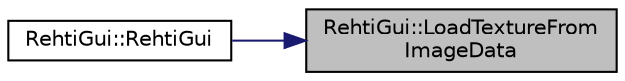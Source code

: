 digraph "RehtiGui::LoadTextureFromImageData"
{
 // LATEX_PDF_SIZE
  edge [fontname="Helvetica",fontsize="10",labelfontname="Helvetica",labelfontsize="10"];
  node [fontname="Helvetica",fontsize="10",shape=record];
  rankdir="RL";
  Node1 [label="RehtiGui::LoadTextureFrom\lImageData",height=0.2,width=0.4,color="black", fillcolor="grey75", style="filled", fontcolor="black",tooltip="Load texture from ImageData and save it to member map guiIconsM with key id."];
  Node1 -> Node2 [dir="back",color="midnightblue",fontsize="10",style="solid",fontname="Helvetica"];
  Node2 [label="RehtiGui::RehtiGui",height=0.2,width=0.4,color="black", fillcolor="white", style="filled",URL="$classRehtiGui.html#afd1e4db4700f15d5db18dae885925a11",tooltip=" "];
}
